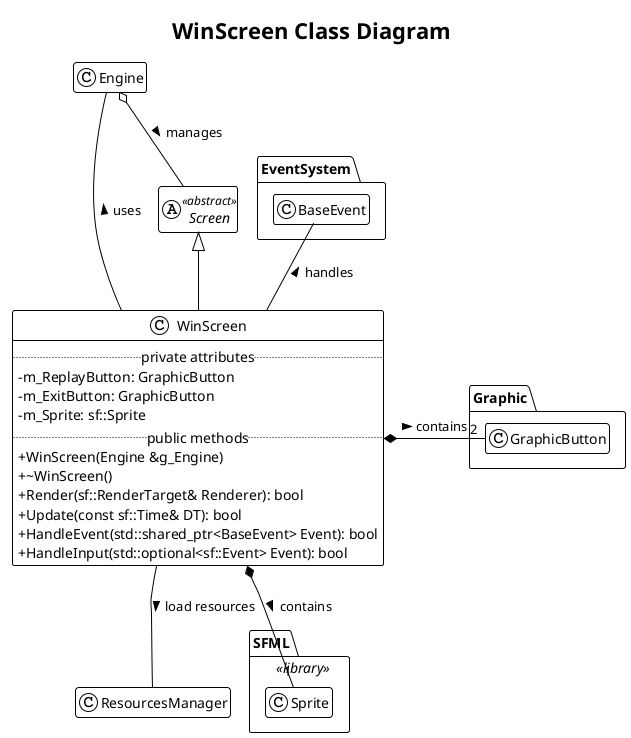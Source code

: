 @startuml
!theme plain
title WinScreen Class Diagram

' Settings for better readability
skinparam classAttributeIconSize 0
hide empty members

' --- Core & Parent Classes ---
class Engine
abstract class Screen <<abstract>>

' --- SFML Library Classes ---
package SFML <<library>> {
    class Sprite
}

' --- Game Specific Classes ---
package Graphic {
    class GraphicButton
}

package EventSystem {
    class BaseEvent
}


' --- The WinScreen Class ---
class WinScreen {
    .. private attributes ..
    - m_ReplayButton: GraphicButton
    - m_ExitButton: GraphicButton
    - m_Sprite: sf::Sprite
    .. public methods ..
    + WinScreen(Engine &g_Engine)
    + ~WinScreen()
    + Render(sf::RenderTarget& Renderer): bool
    + Update(const sf::Time& DT): bool
    + HandleEvent(std::shared_ptr<BaseEvent> Event): bool
    + HandleInput(std::optional<sf::Event> Event): bool
}

' --- RELATIONSHIPS ---

' ==> Inheritance (Is-A relationship)
' WinScreen is a specific type of Screen.
Screen <|-- WinScreen

' ==> Composition (Owns-A relationship)
' A WinScreen is composed of these parts. Their lifetime is tied to the WinScreen.
WinScreen *--l "2" GraphicButton : contains >
WinScreen *-- "1" SFML.Sprite : contains >

' ==> Aggregation (Has-A relationship)
' The Engine manages the Screen, and the Screen holds a reference back to the Engine.
Engine o-- Screen : manages >
WinScreen -u- BaseEvent: handles >
WinScreen -u- Engine: uses >
WinScreen -- ResourcesManager : load resources >

@enduml